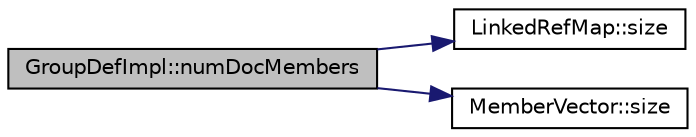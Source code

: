 digraph "GroupDefImpl::numDocMembers"
{
 // LATEX_PDF_SIZE
  edge [fontname="Helvetica",fontsize="10",labelfontname="Helvetica",labelfontsize="10"];
  node [fontname="Helvetica",fontsize="10",shape=record];
  rankdir="LR";
  Node1 [label="GroupDefImpl::numDocMembers",height=0.2,width=0.4,color="black", fillcolor="grey75", style="filled", fontcolor="black",tooltip=" "];
  Node1 -> Node2 [color="midnightblue",fontsize="10",style="solid",fontname="Helvetica"];
  Node2 [label="LinkedRefMap::size",height=0.2,width=0.4,color="black", fillcolor="white", style="filled",URL="$classLinkedRefMap.html#a5fe0b41a59bcf683e2ade44911a3fe1d",tooltip=" "];
  Node1 -> Node3 [color="midnightblue",fontsize="10",style="solid",fontname="Helvetica"];
  Node3 [label="MemberVector::size",height=0.2,width=0.4,color="black", fillcolor="white", style="filled",URL="$classMemberVector.html#ae48653a9dc8688c02cde84c41b66d9bc",tooltip=" "];
}
